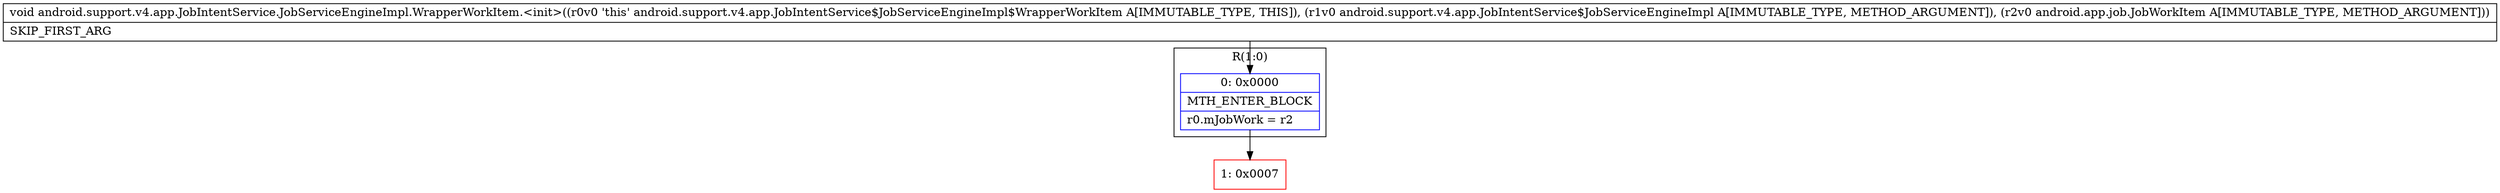 digraph "CFG forandroid.support.v4.app.JobIntentService.JobServiceEngineImpl.WrapperWorkItem.\<init\>(Landroid\/support\/v4\/app\/JobIntentService$JobServiceEngineImpl;Landroid\/app\/job\/JobWorkItem;)V" {
subgraph cluster_Region_381515544 {
label = "R(1:0)";
node [shape=record,color=blue];
Node_0 [shape=record,label="{0\:\ 0x0000|MTH_ENTER_BLOCK\l|r0.mJobWork = r2\l}"];
}
Node_1 [shape=record,color=red,label="{1\:\ 0x0007}"];
MethodNode[shape=record,label="{void android.support.v4.app.JobIntentService.JobServiceEngineImpl.WrapperWorkItem.\<init\>((r0v0 'this' android.support.v4.app.JobIntentService$JobServiceEngineImpl$WrapperWorkItem A[IMMUTABLE_TYPE, THIS]), (r1v0 android.support.v4.app.JobIntentService$JobServiceEngineImpl A[IMMUTABLE_TYPE, METHOD_ARGUMENT]), (r2v0 android.app.job.JobWorkItem A[IMMUTABLE_TYPE, METHOD_ARGUMENT]))  | SKIP_FIRST_ARG\l}"];
MethodNode -> Node_0;
Node_0 -> Node_1;
}

